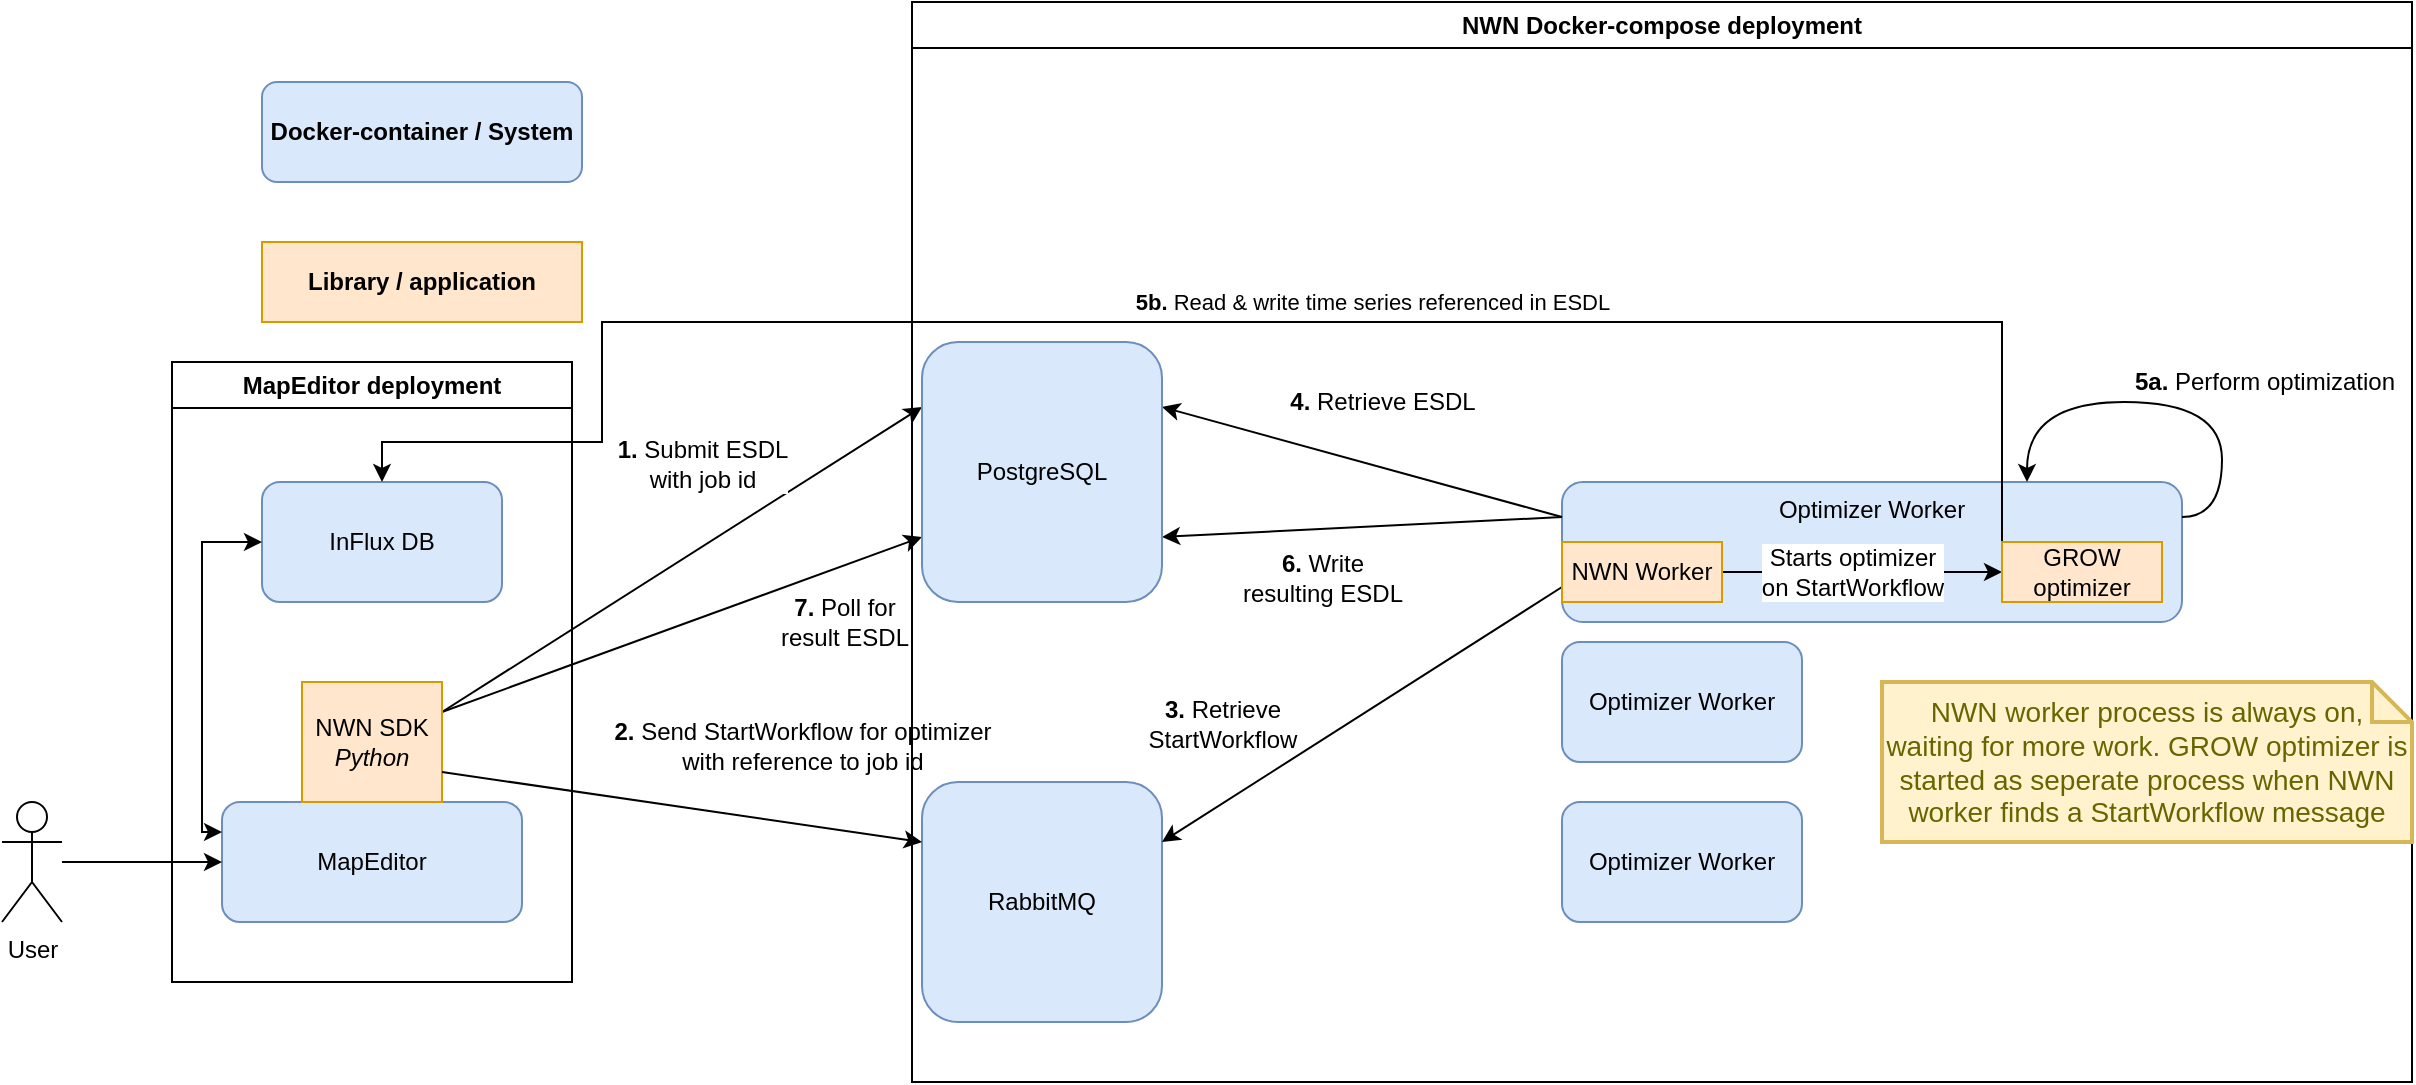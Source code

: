<mxfile version="20.8.10" type="device"><diagram name="Page-1" id="ZTU9_riIcvYtC-ZnykNf"><mxGraphModel dx="2524" dy="1944" grid="1" gridSize="10" guides="1" tooltips="1" connect="1" arrows="1" fold="1" page="1" pageScale="1" pageWidth="850" pageHeight="1100" math="0" shadow="0"><root><mxCell id="0"/><mxCell id="1" parent="0"/><mxCell id="fGdzvEIcR5Y7Z8YLZCFT-9" value="Optimizer Worker" style="rounded=1;whiteSpace=wrap;html=1;verticalAlign=top;fillColor=#dae8fc;strokeColor=#6c8ebf;" parent="1" vertex="1"><mxGeometry x="750" y="80" width="310" height="70" as="geometry"/></mxCell><mxCell id="fGdzvEIcR5Y7Z8YLZCFT-1" value="MapEditor" style="rounded=1;whiteSpace=wrap;html=1;fillColor=#dae8fc;strokeColor=#6c8ebf;" parent="1" vertex="1"><mxGeometry x="80" y="240" width="150" height="60" as="geometry"/></mxCell><mxCell id="fGdzvEIcR5Y7Z8YLZCFT-29" style="edgeStyle=none;rounded=0;orthogonalLoop=1;jettySize=auto;html=1;exitX=1;exitY=0.25;exitDx=0;exitDy=0;entryX=0;entryY=0.25;entryDx=0;entryDy=0;fontSize=12;" parent="1" source="fGdzvEIcR5Y7Z8YLZCFT-3" target="fGdzvEIcR5Y7Z8YLZCFT-28" edge="1"><mxGeometry relative="1" as="geometry"/></mxCell><mxCell id="fGdzvEIcR5Y7Z8YLZCFT-30" value="&lt;b&gt;1.&lt;/b&gt; Submit ESDL&lt;br&gt;with job id" style="edgeLabel;html=1;align=center;verticalAlign=middle;resizable=0;points=[];fontSize=12;" parent="fGdzvEIcR5Y7Z8YLZCFT-29" vertex="1" connectable="0"><mxGeometry x="-0.21" y="-2" relative="1" as="geometry"><mxPoint x="34" y="-66" as="offset"/></mxGeometry></mxCell><mxCell id="fGdzvEIcR5Y7Z8YLZCFT-36" style="edgeStyle=none;rounded=0;orthogonalLoop=1;jettySize=auto;html=1;exitX=1;exitY=0.25;exitDx=0;exitDy=0;entryX=0;entryY=0.75;entryDx=0;entryDy=0;fontSize=12;" parent="1" source="fGdzvEIcR5Y7Z8YLZCFT-3" target="fGdzvEIcR5Y7Z8YLZCFT-28" edge="1"><mxGeometry relative="1" as="geometry"/></mxCell><mxCell id="fGdzvEIcR5Y7Z8YLZCFT-37" value="&lt;b&gt;7.&lt;/b&gt;&amp;nbsp;Poll for&lt;br&gt;result ESDL" style="edgeLabel;html=1;align=center;verticalAlign=middle;resizable=0;points=[];fontSize=12;" parent="fGdzvEIcR5Y7Z8YLZCFT-36" vertex="1" connectable="0"><mxGeometry x="0.606" y="1" relative="1" as="geometry"><mxPoint x="8" y="26" as="offset"/></mxGeometry></mxCell><mxCell id="fGdzvEIcR5Y7Z8YLZCFT-3" value="NWN SDK&lt;br&gt;&lt;i&gt;Python&lt;/i&gt;" style="rounded=0;whiteSpace=wrap;html=1;fillColor=#ffe6cc;strokeColor=#d79b00;" parent="1" vertex="1"><mxGeometry x="120" y="180" width="70" height="60" as="geometry"/></mxCell><mxCell id="fGdzvEIcR5Y7Z8YLZCFT-4" value="MapEditor deployment" style="swimlane;whiteSpace=wrap;html=1;" parent="1" vertex="1"><mxGeometry x="55" y="20" width="200" height="310" as="geometry"/></mxCell><mxCell id="4udvFu9e9LH6D95kR8kW-5" value="InFlux DB" style="rounded=1;whiteSpace=wrap;html=1;fillColor=#dae8fc;strokeColor=#6c8ebf;" parent="fGdzvEIcR5Y7Z8YLZCFT-4" vertex="1"><mxGeometry x="45" y="60" width="120" height="60" as="geometry"/></mxCell><mxCell id="fGdzvEIcR5Y7Z8YLZCFT-6" value="RabbitMQ" style="rounded=1;whiteSpace=wrap;html=1;fillColor=#dae8fc;strokeColor=#6c8ebf;" parent="1" vertex="1"><mxGeometry x="430" y="230" width="120" height="120" as="geometry"/></mxCell><mxCell id="fGdzvEIcR5Y7Z8YLZCFT-7" value="" style="endArrow=classic;html=1;rounded=0;exitX=1;exitY=0.75;exitDx=0;exitDy=0;entryX=0;entryY=0.25;entryDx=0;entryDy=0;" parent="1" source="fGdzvEIcR5Y7Z8YLZCFT-3" target="fGdzvEIcR5Y7Z8YLZCFT-6" edge="1"><mxGeometry width="50" height="50" relative="1" as="geometry"><mxPoint x="290" y="230" as="sourcePoint"/><mxPoint x="340" y="180" as="targetPoint"/></mxGeometry></mxCell><mxCell id="fGdzvEIcR5Y7Z8YLZCFT-8" value="&lt;b&gt;2.&lt;/b&gt; Send StartWorkflow for optimizer&lt;br&gt;with reference to job id" style="edgeLabel;html=1;align=center;verticalAlign=middle;resizable=0;points=[];fontSize=12;" parent="fGdzvEIcR5Y7Z8YLZCFT-7" vertex="1" connectable="0"><mxGeometry x="0.092" relative="1" as="geometry"><mxPoint x="49" y="-32" as="offset"/></mxGeometry></mxCell><mxCell id="fGdzvEIcR5Y7Z8YLZCFT-12" style="rounded=0;orthogonalLoop=1;jettySize=auto;html=1;exitX=0;exitY=0.75;exitDx=0;exitDy=0;entryX=1;entryY=0.25;entryDx=0;entryDy=0;" parent="1" source="fGdzvEIcR5Y7Z8YLZCFT-9" target="fGdzvEIcR5Y7Z8YLZCFT-6" edge="1"><mxGeometry relative="1" as="geometry"/></mxCell><mxCell id="fGdzvEIcR5Y7Z8YLZCFT-13" value="&lt;b&gt;3.&lt;/b&gt; Retrieve&lt;br&gt;StartWorkflow" style="edgeLabel;html=1;align=center;verticalAlign=middle;resizable=0;points=[];fontSize=12;" parent="fGdzvEIcR5Y7Z8YLZCFT-12" vertex="1" connectable="0"><mxGeometry x="-0.234" y="1" relative="1" as="geometry"><mxPoint x="-94" y="18" as="offset"/></mxGeometry></mxCell><mxCell id="fGdzvEIcR5Y7Z8YLZCFT-31" style="edgeStyle=none;rounded=0;orthogonalLoop=1;jettySize=auto;html=1;exitX=0;exitY=0.25;exitDx=0;exitDy=0;entryX=1;entryY=0.25;entryDx=0;entryDy=0;fontSize=12;" parent="1" source="fGdzvEIcR5Y7Z8YLZCFT-9" target="fGdzvEIcR5Y7Z8YLZCFT-28" edge="1"><mxGeometry relative="1" as="geometry"/></mxCell><mxCell id="fGdzvEIcR5Y7Z8YLZCFT-32" value="&lt;b&gt;4.&lt;/b&gt; Retrieve ESDL" style="edgeLabel;html=1;align=center;verticalAlign=middle;resizable=0;points=[];fontSize=12;" parent="fGdzvEIcR5Y7Z8YLZCFT-31" vertex="1" connectable="0"><mxGeometry x="0.475" y="-2" relative="1" as="geometry"><mxPoint x="57" y="-15" as="offset"/></mxGeometry></mxCell><mxCell id="fGdzvEIcR5Y7Z8YLZCFT-34" style="edgeStyle=none;rounded=0;orthogonalLoop=1;jettySize=auto;html=1;exitX=0;exitY=0.25;exitDx=0;exitDy=0;entryX=1;entryY=0.75;entryDx=0;entryDy=0;fontSize=12;" parent="1" source="fGdzvEIcR5Y7Z8YLZCFT-9" target="fGdzvEIcR5Y7Z8YLZCFT-28" edge="1"><mxGeometry relative="1" as="geometry"/></mxCell><mxCell id="fGdzvEIcR5Y7Z8YLZCFT-35" value="&lt;b&gt;6.&lt;/b&gt; Write&lt;br&gt;resulting ESDL" style="edgeLabel;html=1;align=center;verticalAlign=middle;resizable=0;points=[];fontSize=12;" parent="fGdzvEIcR5Y7Z8YLZCFT-34" vertex="1" connectable="0"><mxGeometry x="0.447" relative="1" as="geometry"><mxPoint x="25" y="23" as="offset"/></mxGeometry></mxCell><mxCell id="4udvFu9e9LH6D95kR8kW-6" style="edgeStyle=orthogonalEdgeStyle;rounded=0;orthogonalLoop=1;jettySize=auto;html=1;exitX=0;exitY=0;exitDx=0;exitDy=0;entryX=0.5;entryY=0;entryDx=0;entryDy=0;" parent="1" source="fGdzvEIcR5Y7Z8YLZCFT-25" target="4udvFu9e9LH6D95kR8kW-5" edge="1"><mxGeometry relative="1" as="geometry"><Array as="points"><mxPoint x="970"/><mxPoint x="270"/><mxPoint x="270" y="60"/><mxPoint x="160" y="60"/></Array></mxGeometry></mxCell><mxCell id="4udvFu9e9LH6D95kR8kW-7" value="&lt;b&gt;5b.&lt;/b&gt; Read &amp;amp; write time series referenced in ESDL" style="edgeLabel;html=1;align=center;verticalAlign=middle;resizable=0;points=[];" parent="4udvFu9e9LH6D95kR8kW-6" vertex="1" connectable="0"><mxGeometry x="-0.204" relative="1" as="geometry"><mxPoint x="-27" y="-10" as="offset"/></mxGeometry></mxCell><mxCell id="fGdzvEIcR5Y7Z8YLZCFT-10" value="Optimizer Worker" style="rounded=1;whiteSpace=wrap;html=1;fillColor=#dae8fc;strokeColor=#6c8ebf;" parent="1" vertex="1"><mxGeometry x="750" y="160" width="120" height="60" as="geometry"/></mxCell><mxCell id="fGdzvEIcR5Y7Z8YLZCFT-11" value="Optimizer Worker" style="rounded=1;whiteSpace=wrap;html=1;fillColor=#dae8fc;strokeColor=#6c8ebf;" parent="1" vertex="1"><mxGeometry x="750" y="240" width="120" height="60" as="geometry"/></mxCell><mxCell id="fGdzvEIcR5Y7Z8YLZCFT-26" style="edgeStyle=none;rounded=0;orthogonalLoop=1;jettySize=auto;html=1;exitX=1;exitY=0.5;exitDx=0;exitDy=0;entryX=0;entryY=0.5;entryDx=0;entryDy=0;fontSize=12;" parent="1" source="fGdzvEIcR5Y7Z8YLZCFT-24" target="fGdzvEIcR5Y7Z8YLZCFT-25" edge="1"><mxGeometry relative="1" as="geometry"/></mxCell><mxCell id="fGdzvEIcR5Y7Z8YLZCFT-27" value="Starts optimizer&lt;br&gt;on StartWorkflow" style="edgeLabel;html=1;align=center;verticalAlign=middle;resizable=0;points=[];fontSize=12;" parent="fGdzvEIcR5Y7Z8YLZCFT-26" vertex="1" connectable="0"><mxGeometry x="-0.515" y="1" relative="1" as="geometry"><mxPoint x="31" y="1" as="offset"/></mxGeometry></mxCell><mxCell id="fGdzvEIcR5Y7Z8YLZCFT-24" value="NWN Worker" style="rounded=0;whiteSpace=wrap;html=1;fontSize=12;fillColor=#ffe6cc;strokeColor=#d79b00;" parent="1" vertex="1"><mxGeometry x="750" y="110" width="80" height="30" as="geometry"/></mxCell><mxCell id="fGdzvEIcR5Y7Z8YLZCFT-25" value="GROW optimizer" style="rounded=0;whiteSpace=wrap;html=1;fontSize=12;fillColor=#ffe6cc;strokeColor=#d79b00;" parent="1" vertex="1"><mxGeometry x="970" y="110" width="80" height="30" as="geometry"/></mxCell><mxCell id="fGdzvEIcR5Y7Z8YLZCFT-28" value="PostgreSQL" style="rounded=1;whiteSpace=wrap;html=1;fontSize=12;fillColor=#dae8fc;strokeColor=#6c8ebf;" parent="1" vertex="1"><mxGeometry x="430" y="10" width="120" height="130" as="geometry"/></mxCell><mxCell id="fGdzvEIcR5Y7Z8YLZCFT-38" value="NWN Docker-compose deployment" style="swimlane;whiteSpace=wrap;html=1;fontSize=12;" parent="1" vertex="1"><mxGeometry x="425" y="-160" width="750" height="540" as="geometry"/></mxCell><mxCell id="fGdzvEIcR5Y7Z8YLZCFT-43" value="NWN worker process is always on, waiting for more work. GROW optimizer is started as seperate process when NWN worker finds a StartWorkflow message" style="shape=note;strokeWidth=2;fontSize=14;size=20;whiteSpace=wrap;html=1;fillColor=#fff2cc;strokeColor=#d6b656;fontColor=#666600;" parent="fGdzvEIcR5Y7Z8YLZCFT-38" vertex="1"><mxGeometry x="485" y="340" width="265" height="80" as="geometry"/></mxCell><mxCell id="fGdzvEIcR5Y7Z8YLZCFT-39" value="&lt;b&gt;Docker-container / System&lt;/b&gt;" style="rounded=1;whiteSpace=wrap;html=1;fontSize=12;fillColor=#dae8fc;strokeColor=#6c8ebf;" parent="1" vertex="1"><mxGeometry x="100" y="-120" width="160" height="50" as="geometry"/></mxCell><mxCell id="fGdzvEIcR5Y7Z8YLZCFT-40" value="Library / application" style="rounded=0;whiteSpace=wrap;html=1;fillColor=#ffe6cc;strokeColor=#d79b00;fontStyle=1" parent="1" vertex="1"><mxGeometry x="100" y="-40" width="160" height="40" as="geometry"/></mxCell><mxCell id="fGdzvEIcR5Y7Z8YLZCFT-42" style="edgeStyle=orthogonalEdgeStyle;rounded=0;orthogonalLoop=1;jettySize=auto;html=1;exitX=1;exitY=0.25;exitDx=0;exitDy=0;entryX=0.75;entryY=0;entryDx=0;entryDy=0;fontSize=12;curved=1;" parent="1" source="fGdzvEIcR5Y7Z8YLZCFT-9" target="fGdzvEIcR5Y7Z8YLZCFT-9" edge="1"><mxGeometry relative="1" as="geometry"><Array as="points"><mxPoint x="1080" y="98"/><mxPoint x="1080" y="40"/><mxPoint x="983" y="40"/></Array></mxGeometry></mxCell><mxCell id="fGdzvEIcR5Y7Z8YLZCFT-44" value="&lt;b&gt;5a.&lt;/b&gt; Perform optimization" style="edgeLabel;html=1;align=center;verticalAlign=middle;resizable=0;points=[];fontSize=12;" parent="fGdzvEIcR5Y7Z8YLZCFT-42" vertex="1" connectable="0"><mxGeometry x="-0.04" y="1" relative="1" as="geometry"><mxPoint x="46" y="-11" as="offset"/></mxGeometry></mxCell><mxCell id="4udvFu9e9LH6D95kR8kW-2" style="edgeStyle=orthogonalEdgeStyle;rounded=0;orthogonalLoop=1;jettySize=auto;html=1;entryX=0;entryY=0.5;entryDx=0;entryDy=0;" parent="1" source="4udvFu9e9LH6D95kR8kW-1" target="fGdzvEIcR5Y7Z8YLZCFT-1" edge="1"><mxGeometry relative="1" as="geometry"/></mxCell><mxCell id="4udvFu9e9LH6D95kR8kW-1" value="User" style="shape=umlActor;verticalLabelPosition=bottom;verticalAlign=top;html=1;outlineConnect=0;" parent="1" vertex="1"><mxGeometry x="-30" y="240" width="30" height="60" as="geometry"/></mxCell><mxCell id="4udvFu9e9LH6D95kR8kW-9" style="edgeStyle=orthogonalEdgeStyle;rounded=0;orthogonalLoop=1;jettySize=auto;html=1;exitX=0;exitY=0.5;exitDx=0;exitDy=0;entryX=0;entryY=0.25;entryDx=0;entryDy=0;startArrow=classic;startFill=1;" parent="1" source="4udvFu9e9LH6D95kR8kW-5" target="fGdzvEIcR5Y7Z8YLZCFT-1" edge="1"><mxGeometry relative="1" as="geometry"><Array as="points"><mxPoint x="70" y="110"/><mxPoint x="70" y="255"/></Array></mxGeometry></mxCell></root></mxGraphModel></diagram></mxfile>